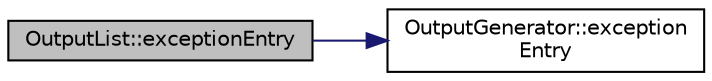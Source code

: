 digraph "OutputList::exceptionEntry"
{
 // LATEX_PDF_SIZE
  edge [fontname="Helvetica",fontsize="10",labelfontname="Helvetica",labelfontsize="10"];
  node [fontname="Helvetica",fontsize="10",shape=record];
  rankdir="LR";
  Node1 [label="OutputList::exceptionEntry",height=0.2,width=0.4,color="black", fillcolor="grey75", style="filled", fontcolor="black",tooltip=" "];
  Node1 -> Node2 [color="midnightblue",fontsize="10",style="solid",fontname="Helvetica"];
  Node2 [label="OutputGenerator::exception\lEntry",height=0.2,width=0.4,color="black", fillcolor="white", style="filled",URL="$classOutputGenerator.html#a578391171fe817eb225aa4bfcdd5a239",tooltip=" "];
}
